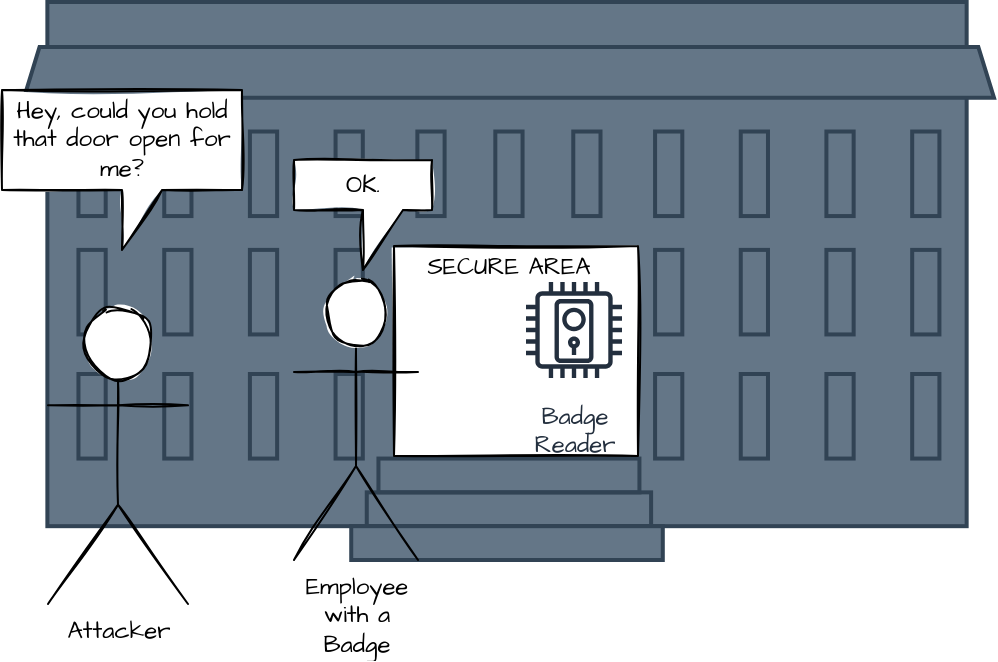 <mxfile version="16.5.1" type="device"><diagram id="m32xdbJfyHfUWQeAiRdl" name="Page-1"><mxGraphModel dx="1966" dy="835" grid="0" gridSize="10" guides="1" tooltips="1" connect="1" arrows="1" fold="1" page="0" pageScale="1" pageWidth="850" pageHeight="1100" math="0" shadow="0"><root><mxCell id="0"/><mxCell id="1" parent="0"/><mxCell id="X6zAQ_ywZoDlX2a3Oama-10" value="" style="shape=mxgraph.cisco.buildings.university;html=1;pointerEvents=1;dashed=0;fillColor=#647687;strokeColor=#314354;strokeWidth=2;verticalLabelPosition=bottom;verticalAlign=top;align=center;outlineConnect=0;sketch=0;hachureGap=4;fontFamily=Architects Daughter;fontSource=https%3A%2F%2Ffonts.googleapis.com%2Fcss%3Ffamily%3DArchitects%2BDaughter;fontColor=#ffffff;" vertex="1" parent="1"><mxGeometry x="-199" y="18" width="485" height="279" as="geometry"/></mxCell><mxCell id="X6zAQ_ywZoDlX2a3Oama-4" value="" style="rounded=0;whiteSpace=wrap;html=1;sketch=1;hachureGap=4;" vertex="1" parent="1"><mxGeometry x="-14" y="140" width="122" height="105" as="geometry"/></mxCell><mxCell id="X6zAQ_ywZoDlX2a3Oama-1" value="Attacker" style="shape=umlActor;verticalLabelPosition=bottom;verticalAlign=top;html=1;outlineConnect=0;hachureGap=4;sketch=1;fontFamily=Architects Daughter;fontSource=https%3A%2F%2Ffonts.googleapis.com%2Fcss%3Ffamily%3DArchitects%2BDaughter;" vertex="1" parent="1"><mxGeometry x="-187" y="170" width="70" height="149" as="geometry"/></mxCell><mxCell id="X6zAQ_ywZoDlX2a3Oama-2" value="Employee&lt;br&gt;with a&lt;br&gt;Badge" style="shape=umlActor;verticalLabelPosition=bottom;verticalAlign=top;html=1;outlineConnect=0;hachureGap=4;sketch=1;fontFamily=Architects Daughter;fontSource=https%3A%2F%2Ffonts.googleapis.com%2Fcss%3Ffamily%3DArchitects%2BDaughter;" vertex="1" parent="1"><mxGeometry x="-64" y="156" width="62" height="141" as="geometry"/></mxCell><mxCell id="X6zAQ_ywZoDlX2a3Oama-3" value="Badge&lt;br&gt;Reader" style="sketch=0;outlineConnect=0;fontColor=#232F3E;gradientColor=none;strokeColor=#232F3E;fillColor=#ffffff;dashed=0;verticalLabelPosition=bottom;verticalAlign=top;align=center;html=1;fontSize=12;fontStyle=0;aspect=fixed;shape=mxgraph.aws4.resourceIcon;resIcon=mxgraph.aws4.door_lock;hachureGap=4;fontFamily=Architects Daughter;fontSource=https%3A%2F%2Ffonts.googleapis.com%2Fcss%3Ffamily%3DArchitects%2BDaughter;" vertex="1" parent="1"><mxGeometry x="46" y="152" width="60" height="60" as="geometry"/></mxCell><mxCell id="X6zAQ_ywZoDlX2a3Oama-7" value="Hey, could you hold that door open for me?" style="shape=callout;whiteSpace=wrap;html=1;perimeter=calloutPerimeter;sketch=1;hachureGap=4;fontFamily=Architects Daughter;fontSource=https%3A%2F%2Ffonts.googleapis.com%2Fcss%3Ffamily%3DArchitects%2BDaughter;" vertex="1" parent="1"><mxGeometry x="-210" y="62" width="120" height="80" as="geometry"/></mxCell><mxCell id="X6zAQ_ywZoDlX2a3Oama-8" value="OK." style="shape=callout;whiteSpace=wrap;html=1;perimeter=calloutPerimeter;sketch=1;hachureGap=4;fontFamily=Architects Daughter;fontSource=https%3A%2F%2Ffonts.googleapis.com%2Fcss%3Ffamily%3DArchitects%2BDaughter;" vertex="1" parent="1"><mxGeometry x="-64" y="97" width="69" height="55" as="geometry"/></mxCell><mxCell id="X6zAQ_ywZoDlX2a3Oama-9" value="SECURE AREA" style="text;html=1;strokeColor=none;fillColor=none;align=center;verticalAlign=middle;whiteSpace=wrap;rounded=0;sketch=1;hachureGap=4;fontFamily=Architects Daughter;fontSource=https%3A%2F%2Ffonts.googleapis.com%2Fcss%3Ffamily%3DArchitects%2BDaughter;" vertex="1" parent="1"><mxGeometry x="-3" y="136" width="93" height="30" as="geometry"/></mxCell></root></mxGraphModel></diagram></mxfile>